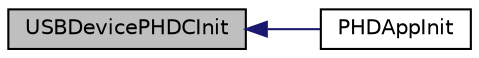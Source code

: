 digraph "USBDevicePHDCInit"
{
  edge [fontname="Helvetica",fontsize="10",labelfontname="Helvetica",labelfontsize="10"];
  node [fontname="Helvetica",fontsize="10",shape=record];
  rankdir="LR";
  Node1 [label="USBDevicePHDCInit",height=0.2,width=0.4,color="black", fillcolor="grey75", style="filled", fontcolor="black"];
  Node1 -> Node2 [dir="back",color="midnightblue",fontsize="10",style="solid",fontname="Helvetica"];
  Node2 [label="PHDAppInit",height=0.2,width=0.4,color="black", fillcolor="white", style="filled",URL="$usb__function__phdc__com__model_8c.html#a42966f20bd926faa2a23c8b5937d79bc"];
}
